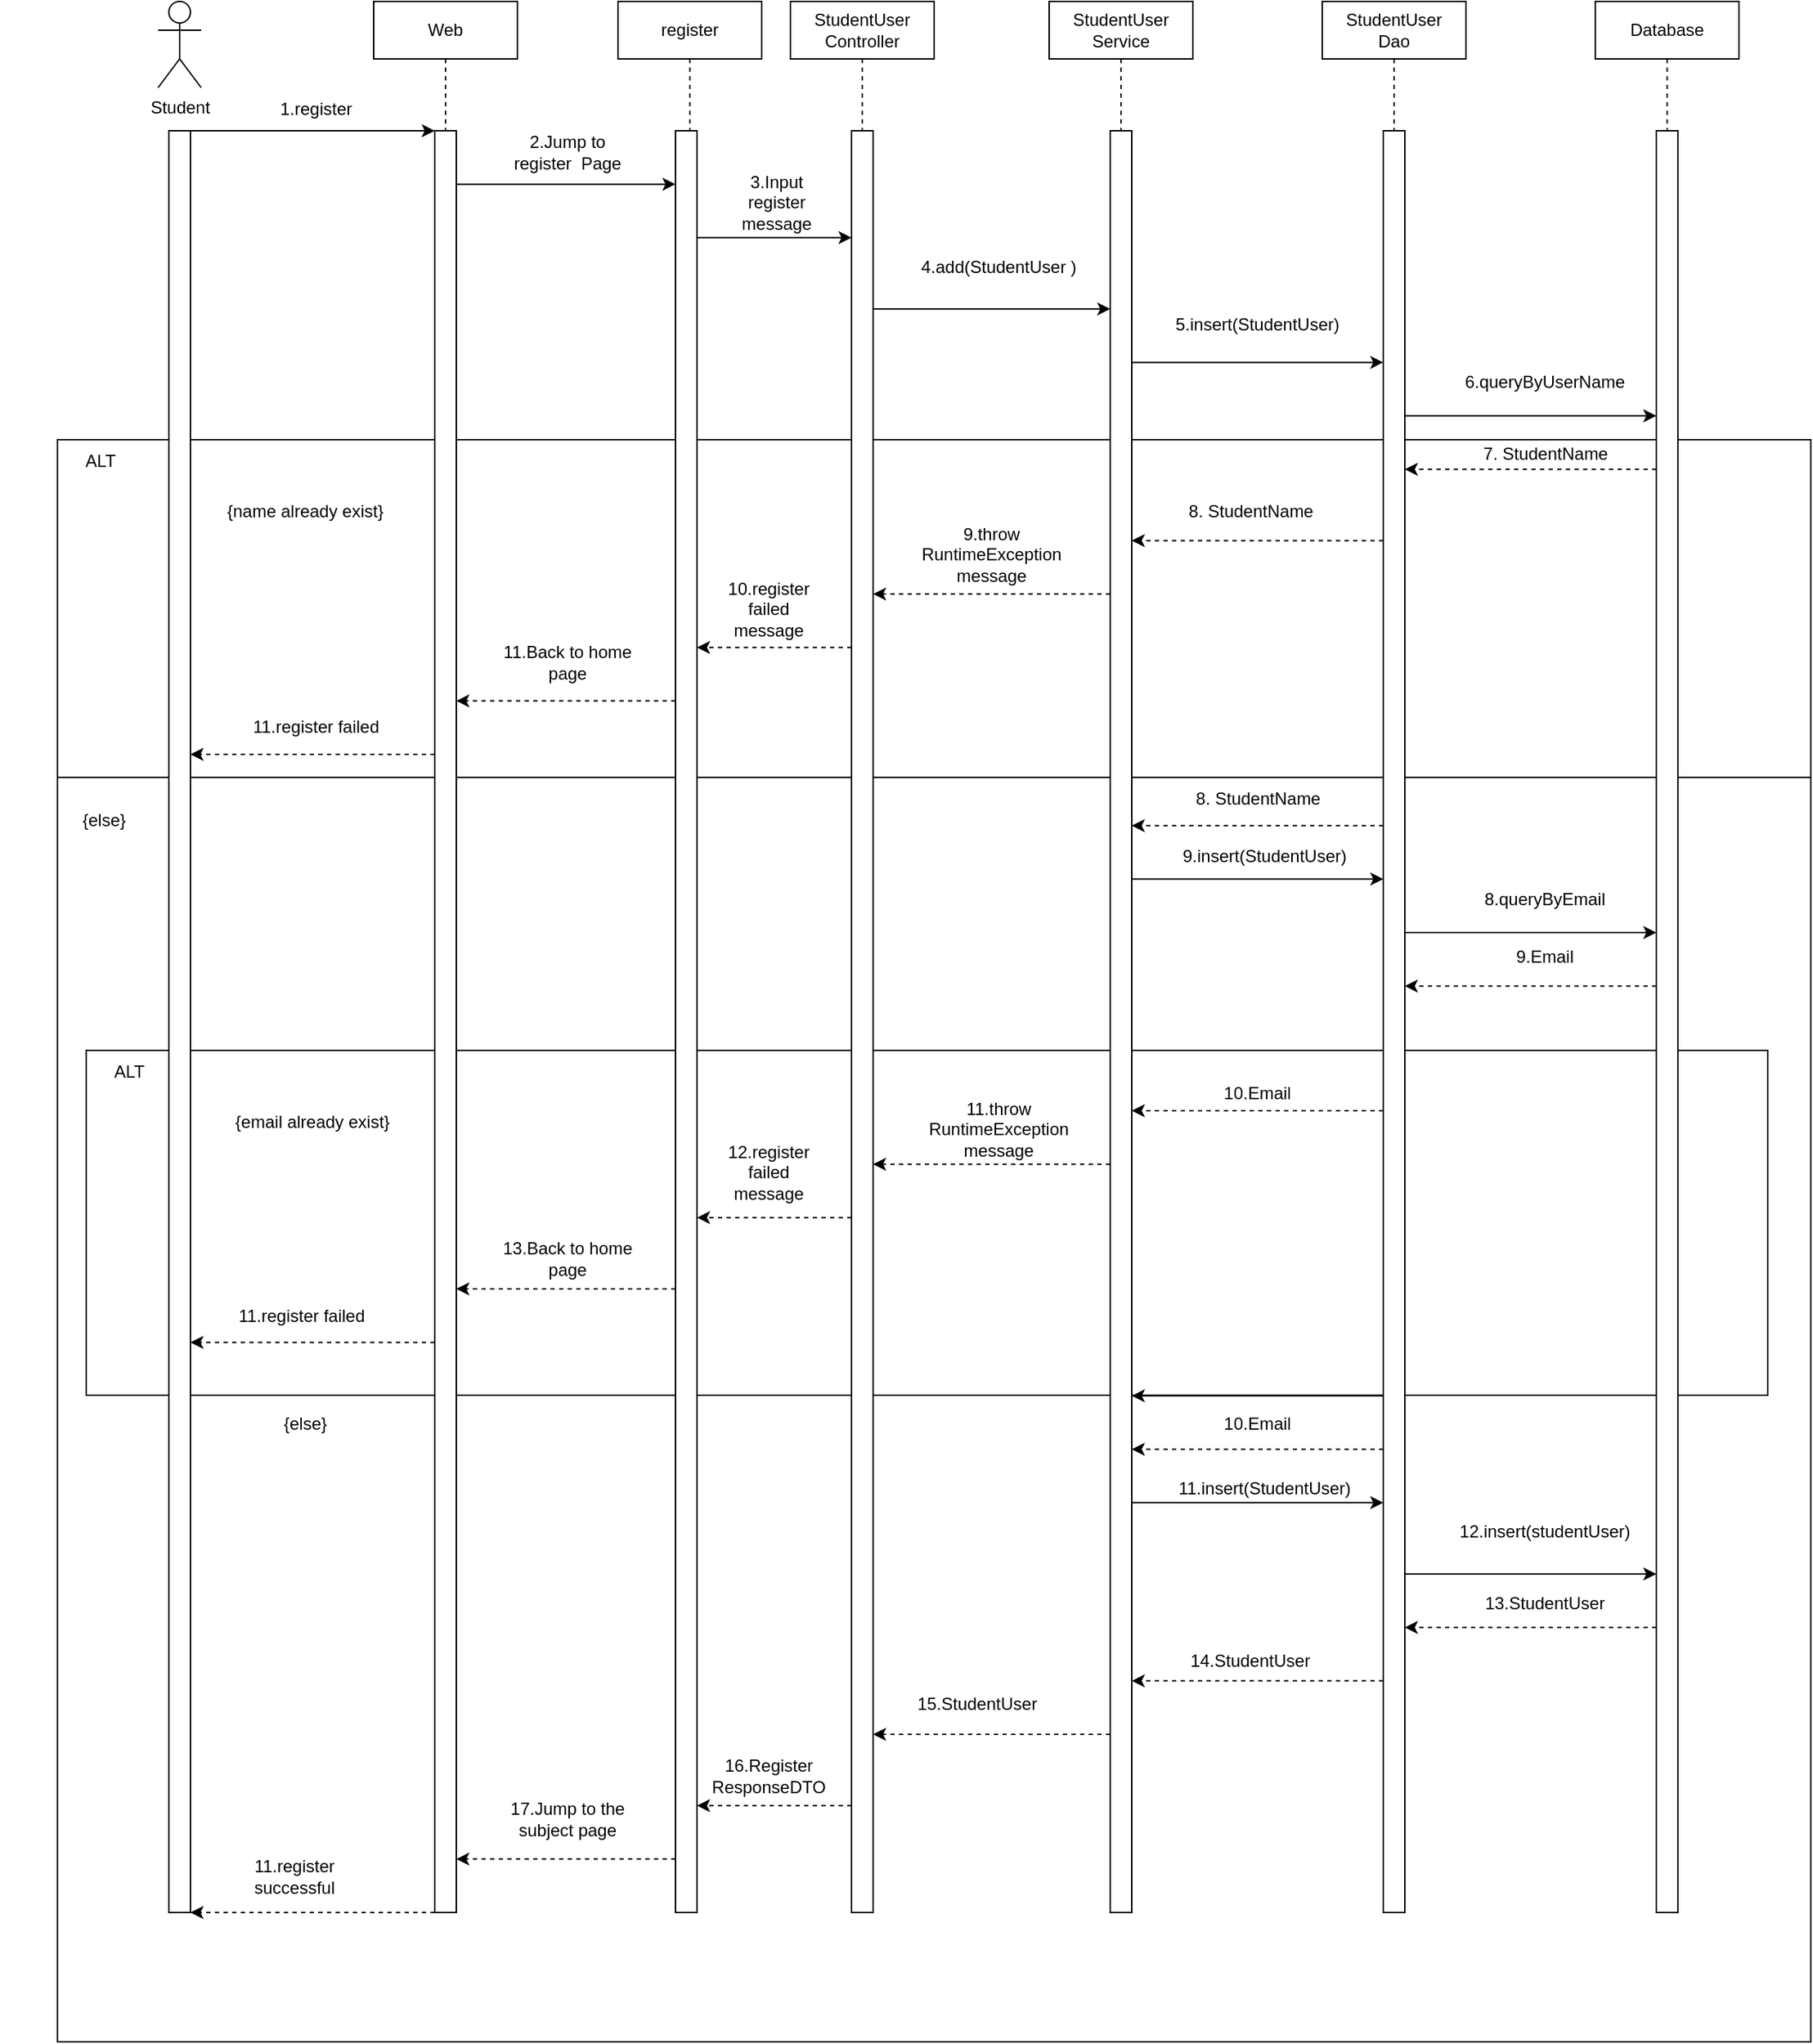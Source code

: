 <mxfile version="21.3.8" type="github">
  <diagram name="Page-1" id="2YBvvXClWsGukQMizWep">
    <mxGraphModel dx="2057" dy="711" grid="1" gridSize="10" guides="1" tooltips="1" connect="1" arrows="1" fold="1" page="1" pageScale="1" pageWidth="850" pageHeight="1100" math="0" shadow="0">
      <root>
        <mxCell id="0" />
        <mxCell id="1" parent="0" />
        <mxCell id="Eow9V9qrAzXgovBorhqP-74" value="" style="rounded=0;whiteSpace=wrap;html=1;movable=1;resizable=1;rotatable=1;deletable=1;editable=1;locked=0;connectable=1;" vertex="1" parent="1">
          <mxGeometry x="-470" y="580" width="1220" height="880" as="geometry" />
        </mxCell>
        <mxCell id="Eow9V9qrAzXgovBorhqP-73" value="" style="rounded=0;whiteSpace=wrap;html=1;" vertex="1" parent="1">
          <mxGeometry x="-470" y="345" width="1220" height="235" as="geometry" />
        </mxCell>
        <mxCell id="aM9ryv3xv72pqoxQDRHE-1" value="StudentUser&lt;br&gt;Controller" style="shape=umlLifeline;perimeter=lifelinePerimeter;whiteSpace=wrap;html=1;container=0;dropTarget=0;collapsible=0;recursiveResize=0;outlineConnect=0;portConstraint=eastwest;newEdgeStyle={&quot;edgeStyle&quot;:&quot;elbowEdgeStyle&quot;,&quot;elbow&quot;:&quot;vertical&quot;,&quot;curved&quot;:0,&quot;rounded&quot;:0};size=40;" parent="1" vertex="1">
          <mxGeometry x="40" y="40" width="100" height="550" as="geometry" />
        </mxCell>
        <mxCell id="Eow9V9qrAzXgovBorhqP-82" value="" style="rounded=0;whiteSpace=wrap;html=1;" vertex="1" parent="1">
          <mxGeometry x="-450" y="770" width="1170" height="240" as="geometry" />
        </mxCell>
        <mxCell id="aM9ryv3xv72pqoxQDRHE-5" value="StudentUser&lt;br&gt;Service" style="shape=umlLifeline;perimeter=lifelinePerimeter;whiteSpace=wrap;html=1;container=0;dropTarget=0;collapsible=0;recursiveResize=0;outlineConnect=0;portConstraint=eastwest;newEdgeStyle={&quot;edgeStyle&quot;:&quot;elbowEdgeStyle&quot;,&quot;elbow&quot;:&quot;vertical&quot;,&quot;curved&quot;:0,&quot;rounded&quot;:0};" parent="1" vertex="1">
          <mxGeometry x="220" y="40" width="100" height="540" as="geometry" />
        </mxCell>
        <mxCell id="Eow9V9qrAzXgovBorhqP-1" value="StudentUser&lt;br&gt;Dao" style="shape=umlLifeline;perimeter=lifelinePerimeter;whiteSpace=wrap;html=1;container=0;dropTarget=0;collapsible=0;recursiveResize=0;outlineConnect=0;portConstraint=eastwest;newEdgeStyle={&quot;edgeStyle&quot;:&quot;elbowEdgeStyle&quot;,&quot;elbow&quot;:&quot;vertical&quot;,&quot;curved&quot;:0,&quot;rounded&quot;:0};" vertex="1" parent="1">
          <mxGeometry x="410" y="40" width="100" height="870" as="geometry" />
        </mxCell>
        <mxCell id="Eow9V9qrAzXgovBorhqP-3" value="Database" style="shape=umlLifeline;perimeter=lifelinePerimeter;whiteSpace=wrap;html=1;container=0;dropTarget=0;collapsible=0;recursiveResize=0;outlineConnect=0;portConstraint=eastwest;newEdgeStyle={&quot;edgeStyle&quot;:&quot;elbowEdgeStyle&quot;,&quot;elbow&quot;:&quot;vertical&quot;,&quot;curved&quot;:0,&quot;rounded&quot;:0};" vertex="1" parent="1">
          <mxGeometry x="600" y="40" width="100" height="860" as="geometry" />
        </mxCell>
        <mxCell id="Eow9V9qrAzXgovBorhqP-5" value="Student" style="shape=umlActor;verticalLabelPosition=bottom;verticalAlign=top;html=1;outlineConnect=0;" vertex="1" parent="1">
          <mxGeometry x="-400" y="40" width="30" height="60" as="geometry" />
        </mxCell>
        <mxCell id="Eow9V9qrAzXgovBorhqP-17" value="1.register" style="text;html=1;strokeColor=none;fillColor=none;align=center;verticalAlign=middle;whiteSpace=wrap;rounded=0;" vertex="1" parent="1">
          <mxGeometry x="-320" y="100" width="60" height="30" as="geometry" />
        </mxCell>
        <mxCell id="Eow9V9qrAzXgovBorhqP-18" value="register" style="shape=umlLifeline;perimeter=lifelinePerimeter;whiteSpace=wrap;html=1;container=0;dropTarget=0;collapsible=0;recursiveResize=0;outlineConnect=0;portConstraint=eastwest;newEdgeStyle={&quot;edgeStyle&quot;:&quot;elbowEdgeStyle&quot;,&quot;elbow&quot;:&quot;vertical&quot;,&quot;curved&quot;:0,&quot;rounded&quot;:0};size=40;" vertex="1" parent="1">
          <mxGeometry x="-80" y="40" width="100" height="550" as="geometry" />
        </mxCell>
        <mxCell id="Eow9V9qrAzXgovBorhqP-19" value="Web" style="shape=umlLifeline;perimeter=lifelinePerimeter;whiteSpace=wrap;html=1;container=0;dropTarget=0;collapsible=0;recursiveResize=0;outlineConnect=0;portConstraint=eastwest;newEdgeStyle={&quot;edgeStyle&quot;:&quot;elbowEdgeStyle&quot;,&quot;elbow&quot;:&quot;vertical&quot;,&quot;curved&quot;:0,&quot;rounded&quot;:0};size=40;" vertex="1" parent="1">
          <mxGeometry x="-250" y="40" width="100" height="550" as="geometry" />
        </mxCell>
        <mxCell id="Eow9V9qrAzXgovBorhqP-30" value="2.Jump to&lt;br&gt;register&amp;nbsp; Page" style="text;html=1;strokeColor=none;fillColor=none;align=center;verticalAlign=middle;whiteSpace=wrap;rounded=0;" vertex="1" parent="1">
          <mxGeometry x="-180" y="110" width="130" height="70" as="geometry" />
        </mxCell>
        <mxCell id="Eow9V9qrAzXgovBorhqP-49" value="3.Input&lt;br&gt;register&lt;br&gt;message" style="text;html=1;align=center;verticalAlign=middle;resizable=0;points=[];autosize=1;strokeColor=none;fillColor=none;" vertex="1" parent="1">
          <mxGeometry x="-5" y="150" width="70" height="60" as="geometry" />
        </mxCell>
        <mxCell id="Eow9V9qrAzXgovBorhqP-51" value="4.add(StudentUser )" style="text;html=1;strokeColor=none;fillColor=none;align=center;verticalAlign=middle;whiteSpace=wrap;rounded=0;" vertex="1" parent="1">
          <mxGeometry x="120" y="210" width="130" height="30" as="geometry" />
        </mxCell>
        <mxCell id="Eow9V9qrAzXgovBorhqP-53" value="5.insert(StudentUser&lt;span style=&quot;background-color: initial;&quot;&gt;)&lt;/span&gt;" style="text;html=1;strokeColor=none;fillColor=none;align=center;verticalAlign=middle;whiteSpace=wrap;rounded=0;" vertex="1" parent="1">
          <mxGeometry x="300" y="250" width="130" height="30" as="geometry" />
        </mxCell>
        <mxCell id="Eow9V9qrAzXgovBorhqP-58" value="6.queryByUserName" style="text;html=1;strokeColor=none;fillColor=none;align=center;verticalAlign=middle;whiteSpace=wrap;rounded=0;" vertex="1" parent="1">
          <mxGeometry x="500" y="290" width="130" height="30" as="geometry" />
        </mxCell>
        <mxCell id="Eow9V9qrAzXgovBorhqP-61" value="7. StudentName" style="text;html=1;align=center;verticalAlign=middle;resizable=0;points=[];autosize=1;strokeColor=none;fillColor=none;" vertex="1" parent="1">
          <mxGeometry x="510" y="340" width="110" height="30" as="geometry" />
        </mxCell>
        <mxCell id="Eow9V9qrAzXgovBorhqP-70" value="9.throw&lt;br&gt;RuntimeException&lt;br&gt;message" style="text;html=1;strokeColor=none;fillColor=none;align=center;verticalAlign=middle;whiteSpace=wrap;rounded=0;" vertex="1" parent="1">
          <mxGeometry x="150" y="410" width="60" height="30" as="geometry" />
        </mxCell>
        <mxCell id="Eow9V9qrAzXgovBorhqP-71" value="10.register failed message" style="text;html=1;strokeColor=none;fillColor=none;align=center;verticalAlign=middle;whiteSpace=wrap;rounded=0;" vertex="1" parent="1">
          <mxGeometry x="-5" y="447.5" width="60" height="30" as="geometry" />
        </mxCell>
        <mxCell id="Eow9V9qrAzXgovBorhqP-72" value="11.Back to home page" style="text;html=1;strokeColor=none;fillColor=none;align=center;verticalAlign=middle;whiteSpace=wrap;rounded=0;" vertex="1" parent="1">
          <mxGeometry x="-170" y="485" width="110" height="30" as="geometry" />
        </mxCell>
        <mxCell id="Eow9V9qrAzXgovBorhqP-79" value="11.throw&lt;br&gt;RuntimeException&lt;br&gt;message" style="text;html=1;strokeColor=none;fillColor=none;align=center;verticalAlign=middle;whiteSpace=wrap;rounded=0;" vertex="1" parent="1">
          <mxGeometry x="155" y="810" width="60" height="30" as="geometry" />
        </mxCell>
        <mxCell id="Eow9V9qrAzXgovBorhqP-81" value="13.Back to home page" style="text;html=1;strokeColor=none;fillColor=none;align=center;verticalAlign=middle;whiteSpace=wrap;rounded=0;" vertex="1" parent="1">
          <mxGeometry x="-170" y="900" width="110" height="30" as="geometry" />
        </mxCell>
        <mxCell id="Eow9V9qrAzXgovBorhqP-90" value="17.Jump to the subject page" style="text;html=1;strokeColor=none;fillColor=none;align=center;verticalAlign=middle;whiteSpace=wrap;rounded=0;" vertex="1" parent="1">
          <mxGeometry x="-170" y="1290" width="110" height="30" as="geometry" />
        </mxCell>
        <mxCell id="Eow9V9qrAzXgovBorhqP-108" style="edgeStyle=orthogonalEdgeStyle;rounded=0;orthogonalLoop=1;jettySize=auto;html=1;exitX=1;exitY=0.03;exitDx=0;exitDy=0;exitPerimeter=0;entryX=0;entryY=0.03;entryDx=0;entryDy=0;entryPerimeter=0;" edge="1" parent="1" source="Eow9V9qrAzXgovBorhqP-92" target="Eow9V9qrAzXgovBorhqP-93">
          <mxGeometry relative="1" as="geometry" />
        </mxCell>
        <mxCell id="Eow9V9qrAzXgovBorhqP-184" style="edgeStyle=orthogonalEdgeStyle;rounded=0;orthogonalLoop=1;jettySize=auto;html=1;exitX=0;exitY=0.35;exitDx=0;exitDy=0;exitPerimeter=0;entryX=1;entryY=0.35;entryDx=0;entryDy=0;entryPerimeter=0;dashed=1;" edge="1" parent="1" source="Eow9V9qrAzXgovBorhqP-92" target="Eow9V9qrAzXgovBorhqP-98">
          <mxGeometry relative="1" as="geometry" />
        </mxCell>
        <mxCell id="Eow9V9qrAzXgovBorhqP-186" style="edgeStyle=orthogonalEdgeStyle;rounded=0;orthogonalLoop=1;jettySize=auto;html=1;exitX=0;exitY=0.68;exitDx=0;exitDy=0;exitPerimeter=0;entryX=1;entryY=0.68;entryDx=0;entryDy=0;entryPerimeter=0;dashed=1;" edge="1" parent="1" source="Eow9V9qrAzXgovBorhqP-92" target="Eow9V9qrAzXgovBorhqP-98">
          <mxGeometry relative="1" as="geometry" />
        </mxCell>
        <mxCell id="Eow9V9qrAzXgovBorhqP-188" style="edgeStyle=orthogonalEdgeStyle;rounded=0;orthogonalLoop=1;jettySize=auto;html=1;exitX=0;exitY=1;exitDx=0;exitDy=0;exitPerimeter=0;entryX=1;entryY=1;entryDx=0;entryDy=0;entryPerimeter=0;dashed=1;" edge="1" parent="1" source="Eow9V9qrAzXgovBorhqP-92" target="Eow9V9qrAzXgovBorhqP-98">
          <mxGeometry relative="1" as="geometry">
            <Array as="points">
              <mxPoint x="-270" y="1370" />
              <mxPoint x="-270" y="1370" />
            </Array>
          </mxGeometry>
        </mxCell>
        <mxCell id="Eow9V9qrAzXgovBorhqP-92" value="" style="rounded=0;whiteSpace=wrap;html=1;points=[[0,0,0,0,0],[0,0.03,0,0,0],[0,0.06,0,0,0],[0,0.1,0,0,0],[0,0.13,0,0,0],[0,0.16,0,0,0],[0,0.19,0,0,0],[0,0.23,0,0,0],[0,0.25,0,0,0],[0,0.26,0,0,0],[0,0.29,0,0,0],[0,0.32,0,0,0],[0,0.35,0,0,0],[0,0.39,0,0,0],[0,0.42,0,0,0],[0,0.45,0,0,0],[0,0.48,0,0,0],[0,0.5,0,0,0],[0,0.52,0,0,0],[0,0.55,0,0,0],[0,0.58,0,0,0],[0,0.61,0,0,0],[0,0.65,0,0,0],[0,0.68,0,0,0],[0,0.71,0,0,0],[0,0.74,0,0,0],[0,0.75,0,0,0],[0,0.77,0,0,0],[0,0.81,0,0,0],[0,0.84,0,0,0],[0,0.87,0,0,0],[0,0.9,0,0,0],[0,0.94,0,0,0],[0,0.97,0,0,0],[0,1,0,0,0],[0.25,0,0,0,0],[0.25,1,0,0,0],[0.5,0,0,0,0],[0.5,1,0,0,0],[0.75,0,0,0,0],[0.75,1,0,0,0],[1,0,0,0,0],[1,0.03,0,0,0],[1,0.06,0,0,0],[1,0.1,0,0,0],[1,0.13,0,0,0],[1,0.16,0,0,0],[1,0.19,0,0,0],[1,0.23,0,0,0],[1,0.25,0,0,0],[1,0.26,0,0,0],[1,0.29,0,0,0],[1,0.32,0,0,0],[1,0.35,0,0,0],[1,0.39,0,0,0],[1,0.42,0,0,0],[1,0.45,0,0,0],[1,0.48,0,0,0],[1,0.5,0,0,0],[1,0.52,0,0,0],[1,0.55,0,0,0],[1,0.58,0,0,0],[1,0.61,0,0,0],[1,0.65,0,0,0],[1,0.68,0,0,0],[1,0.71,0,0,0],[1,0.74,0,0,0],[1,0.75,0,0,0],[1,0.77,0,0,0],[1,0.81,0,0,0],[1,0.84,0,0,0],[1,0.87,0,0,0],[1,0.9,0,0,0],[1,0.94,0,0,0],[1,0.97,0,0,0],[1,1,0,0,0]];" vertex="1" parent="1">
          <mxGeometry x="-207.5" y="130" width="15" height="1240" as="geometry" />
        </mxCell>
        <mxCell id="Eow9V9qrAzXgovBorhqP-109" style="edgeStyle=orthogonalEdgeStyle;rounded=0;orthogonalLoop=1;jettySize=auto;html=1;exitX=1;exitY=0.06;exitDx=0;exitDy=0;exitPerimeter=0;entryX=0;entryY=0.06;entryDx=0;entryDy=0;entryPerimeter=0;" edge="1" parent="1" source="Eow9V9qrAzXgovBorhqP-93" target="Eow9V9qrAzXgovBorhqP-99">
          <mxGeometry relative="1" as="geometry" />
        </mxCell>
        <mxCell id="Eow9V9qrAzXgovBorhqP-117" style="edgeStyle=orthogonalEdgeStyle;rounded=0;orthogonalLoop=1;jettySize=auto;html=1;exitX=0;exitY=0.32;exitDx=0;exitDy=0;exitPerimeter=0;entryX=1;entryY=0.32;entryDx=0;entryDy=0;entryPerimeter=0;dashed=1;" edge="1" parent="1" source="Eow9V9qrAzXgovBorhqP-93" target="Eow9V9qrAzXgovBorhqP-92">
          <mxGeometry relative="1" as="geometry" />
        </mxCell>
        <mxCell id="Eow9V9qrAzXgovBorhqP-165" style="edgeStyle=orthogonalEdgeStyle;rounded=0;orthogonalLoop=1;jettySize=auto;html=1;exitX=0;exitY=0.65;exitDx=0;exitDy=0;exitPerimeter=0;entryX=1;entryY=0.65;entryDx=0;entryDy=0;entryPerimeter=0;dashed=1;" edge="1" parent="1" source="Eow9V9qrAzXgovBorhqP-93" target="Eow9V9qrAzXgovBorhqP-92">
          <mxGeometry relative="1" as="geometry" />
        </mxCell>
        <mxCell id="Eow9V9qrAzXgovBorhqP-175" style="edgeStyle=orthogonalEdgeStyle;rounded=0;orthogonalLoop=1;jettySize=auto;html=1;exitX=0;exitY=0.97;exitDx=0;exitDy=0;exitPerimeter=0;entryX=1;entryY=0.97;entryDx=0;entryDy=0;entryPerimeter=0;dashed=1;" edge="1" parent="1" source="Eow9V9qrAzXgovBorhqP-93" target="Eow9V9qrAzXgovBorhqP-92">
          <mxGeometry relative="1" as="geometry" />
        </mxCell>
        <mxCell id="Eow9V9qrAzXgovBorhqP-98" value="" style="rounded=0;whiteSpace=wrap;html=1;points=[[0,0,0,0,0],[0,0.03,0,0,0],[0,0.06,0,0,0],[0,0.1,0,0,0],[0,0.13,0,0,0],[0,0.16,0,0,0],[0,0.19,0,0,0],[0,0.23,0,0,0],[0,0.25,0,0,0],[0,0.26,0,0,0],[0,0.29,0,0,0],[0,0.32,0,0,0],[0,0.35,0,0,0],[0,0.39,0,0,0],[0,0.42,0,0,0],[0,0.45,0,0,0],[0,0.48,0,0,0],[0,0.5,0,0,0],[0,0.52,0,0,0],[0,0.55,0,0,0],[0,0.58,0,0,0],[0,0.61,0,0,0],[0,0.65,0,0,0],[0,0.68,0,0,0],[0,0.71,0,0,0],[0,0.74,0,0,0],[0,0.75,0,0,0],[0,0.77,0,0,0],[0,0.81,0,0,0],[0,0.84,0,0,0],[0,0.87,0,0,0],[0,0.9,0,0,0],[0,0.94,0,0,0],[0,0.97,0,0,0],[0,1,0,0,0],[0.25,0,0,0,0],[0.25,1,0,0,0],[0.5,0,0,0,0],[0.5,1,0,0,0],[0.75,0,0,0,0],[0.75,1,0,0,0],[1,0,0,0,0],[1,0.03,0,0,0],[1,0.06,0,0,0],[1,0.1,0,0,0],[1,0.13,0,0,0],[1,0.16,0,0,0],[1,0.19,0,0,0],[1,0.23,0,0,0],[1,0.25,0,0,0],[1,0.26,0,0,0],[1,0.29,0,0,0],[1,0.32,0,0,0],[1,0.35,0,0,0],[1,0.39,0,0,0],[1,0.42,0,0,0],[1,0.45,0,0,0],[1,0.48,0,0,0],[1,0.5,0,0,0],[1,0.52,0,0,0],[1,0.55,0,0,0],[1,0.58,0,0,0],[1,0.61,0,0,0],[1,0.65,0,0,0],[1,0.68,0,0,0],[1,0.71,0,0,0],[1,0.74,0,0,0],[1,0.75,0,0,0],[1,0.77,0,0,0],[1,0.81,0,0,0],[1,0.84,0,0,0],[1,0.87,0,0,0],[1,0.9,0,0,0],[1,0.94,0,0,0],[1,0.97,0,0,0],[1,1,0,0,0]];" vertex="1" parent="1">
          <mxGeometry x="-392.5" y="130" width="15" height="1240" as="geometry" />
        </mxCell>
        <mxCell id="Eow9V9qrAzXgovBorhqP-93" value="" style="rounded=0;whiteSpace=wrap;html=1;points=[[0,0,0,0,0],[0,0.03,0,0,0],[0,0.06,0,0,0],[0,0.1,0,0,0],[0,0.13,0,0,0],[0,0.16,0,0,0],[0,0.19,0,0,0],[0,0.23,0,0,0],[0,0.25,0,0,0],[0,0.26,0,0,0],[0,0.29,0,0,0],[0,0.32,0,0,0],[0,0.35,0,0,0],[0,0.39,0,0,0],[0,0.42,0,0,0],[0,0.45,0,0,0],[0,0.48,0,0,0],[0,0.5,0,0,0],[0,0.52,0,0,0],[0,0.55,0,0,0],[0,0.58,0,0,0],[0,0.61,0,0,0],[0,0.65,0,0,0],[0,0.68,0,0,0],[0,0.71,0,0,0],[0,0.74,0,0,0],[0,0.75,0,0,0],[0,0.77,0,0,0],[0,0.81,0,0,0],[0,0.84,0,0,0],[0,0.87,0,0,0],[0,0.9,0,0,0],[0,0.94,0,0,0],[0,0.97,0,0,0],[0,1,0,0,0],[0.25,0,0,0,0],[0.25,1,0,0,0],[0.5,0,0,0,0],[0.5,1,0,0,0],[0.75,0,0,0,0],[0.75,1,0,0,0],[1,0,0,0,0],[1,0.03,0,0,0],[1,0.06,0,0,0],[1,0.1,0,0,0],[1,0.13,0,0,0],[1,0.16,0,0,0],[1,0.19,0,0,0],[1,0.23,0,0,0],[1,0.25,0,0,0],[1,0.26,0,0,0],[1,0.29,0,0,0],[1,0.32,0,0,0],[1,0.35,0,0,0],[1,0.39,0,0,0],[1,0.42,0,0,0],[1,0.45,0,0,0],[1,0.48,0,0,0],[1,0.5,0,0,0],[1,0.52,0,0,0],[1,0.55,0,0,0],[1,0.58,0,0,0],[1,0.61,0,0,0],[1,0.65,0,0,0],[1,0.68,0,0,0],[1,0.71,0,0,0],[1,0.74,0,0,0],[1,0.75,0,0,0],[1,0.77,0,0,0],[1,0.81,0,0,0],[1,0.84,0,0,0],[1,0.87,0,0,0],[1,0.9,0,0,0],[1,0.94,0,0,0],[1,0.97,0,0,0],[1,1,0,0,0]];" vertex="1" parent="1">
          <mxGeometry x="-40" y="130" width="15" height="1240" as="geometry" />
        </mxCell>
        <mxCell id="Eow9V9qrAzXgovBorhqP-107" style="edgeStyle=orthogonalEdgeStyle;rounded=0;orthogonalLoop=1;jettySize=auto;html=1;exitX=1;exitY=0;exitDx=0;exitDy=0;entryX=0;entryY=0;entryDx=0;entryDy=0;entryPerimeter=0;" edge="1" parent="1" source="Eow9V9qrAzXgovBorhqP-98" target="Eow9V9qrAzXgovBorhqP-92">
          <mxGeometry relative="1" as="geometry">
            <Array as="points">
              <mxPoint x="-230" y="130" />
              <mxPoint x="-230" y="130" />
            </Array>
          </mxGeometry>
        </mxCell>
        <mxCell id="Eow9V9qrAzXgovBorhqP-110" style="edgeStyle=orthogonalEdgeStyle;rounded=0;orthogonalLoop=1;jettySize=auto;html=1;exitX=1;exitY=0.1;exitDx=0;exitDy=0;exitPerimeter=0;entryX=0;entryY=0.1;entryDx=0;entryDy=0;entryPerimeter=0;" edge="1" parent="1" source="Eow9V9qrAzXgovBorhqP-99" target="Eow9V9qrAzXgovBorhqP-100">
          <mxGeometry relative="1" as="geometry" />
        </mxCell>
        <mxCell id="Eow9V9qrAzXgovBorhqP-116" style="edgeStyle=orthogonalEdgeStyle;rounded=0;orthogonalLoop=1;jettySize=auto;html=1;exitX=0;exitY=0.29;exitDx=0;exitDy=0;exitPerimeter=0;entryX=1;entryY=0.29;entryDx=0;entryDy=0;entryPerimeter=0;dashed=1;" edge="1" parent="1" source="Eow9V9qrAzXgovBorhqP-99" target="Eow9V9qrAzXgovBorhqP-93">
          <mxGeometry relative="1" as="geometry" />
        </mxCell>
        <mxCell id="Eow9V9qrAzXgovBorhqP-164" style="edgeStyle=orthogonalEdgeStyle;rounded=0;orthogonalLoop=1;jettySize=auto;html=1;exitX=0;exitY=0.61;exitDx=0;exitDy=0;exitPerimeter=0;entryX=1;entryY=0.61;entryDx=0;entryDy=0;entryPerimeter=0;dashed=1;" edge="1" parent="1" source="Eow9V9qrAzXgovBorhqP-99" target="Eow9V9qrAzXgovBorhqP-93">
          <mxGeometry relative="1" as="geometry" />
        </mxCell>
        <mxCell id="Eow9V9qrAzXgovBorhqP-173" style="edgeStyle=orthogonalEdgeStyle;rounded=0;orthogonalLoop=1;jettySize=auto;html=1;exitX=0;exitY=0.94;exitDx=0;exitDy=0;exitPerimeter=0;entryX=1;entryY=0.94;entryDx=0;entryDy=0;entryPerimeter=0;dashed=1;" edge="1" parent="1" source="Eow9V9qrAzXgovBorhqP-99" target="Eow9V9qrAzXgovBorhqP-93">
          <mxGeometry relative="1" as="geometry" />
        </mxCell>
        <mxCell id="Eow9V9qrAzXgovBorhqP-99" value="" style="rounded=0;whiteSpace=wrap;html=1;points=[[0,0,0,0,0],[0,0.03,0,0,0],[0,0.06,0,0,0],[0,0.1,0,0,0],[0,0.13,0,0,0],[0,0.16,0,0,0],[0,0.19,0,0,0],[0,0.23,0,0,0],[0,0.25,0,0,0],[0,0.26,0,0,0],[0,0.29,0,0,0],[0,0.32,0,0,0],[0,0.35,0,0,0],[0,0.39,0,0,0],[0,0.42,0,0,0],[0,0.45,0,0,0],[0,0.48,0,0,0],[0,0.5,0,0,0],[0,0.52,0,0,0],[0,0.55,0,0,0],[0,0.58,0,0,0],[0,0.61,0,0,0],[0,0.65,0,0,0],[0,0.68,0,0,0],[0,0.71,0,0,0],[0,0.74,0,0,0],[0,0.75,0,0,0],[0,0.77,0,0,0],[0,0.81,0,0,0],[0,0.84,0,0,0],[0,0.87,0,0,0],[0,0.9,0,0,0],[0,0.94,0,0,0],[0,0.97,0,0,0],[0,1,0,0,0],[0.25,0,0,0,0],[0.25,1,0,0,0],[0.5,0,0,0,0],[0.5,1,0,0,0],[0.75,0,0,0,0],[0.75,1,0,0,0],[1,0,0,0,0],[1,0.03,0,0,0],[1,0.06,0,0,0],[1,0.1,0,0,0],[1,0.13,0,0,0],[1,0.16,0,0,0],[1,0.19,0,0,0],[1,0.23,0,0,0],[1,0.25,0,0,0],[1,0.26,0,0,0],[1,0.29,0,0,0],[1,0.32,0,0,0],[1,0.35,0,0,0],[1,0.39,0,0,0],[1,0.42,0,0,0],[1,0.45,0,0,0],[1,0.48,0,0,0],[1,0.5,0,0,0],[1,0.52,0,0,0],[1,0.55,0,0,0],[1,0.58,0,0,0],[1,0.61,0,0,0],[1,0.65,0,0,0],[1,0.68,0,0,0],[1,0.71,0,0,0],[1,0.74,0,0,0],[1,0.75,0,0,0],[1,0.77,0,0,0],[1,0.81,0,0,0],[1,0.84,0,0,0],[1,0.87,0,0,0],[1,0.9,0,0,0],[1,0.94,0,0,0],[1,0.97,0,0,0],[1,1,0,0,0]];" vertex="1" parent="1">
          <mxGeometry x="82.5" y="130" width="15" height="1240" as="geometry" />
        </mxCell>
        <mxCell id="Eow9V9qrAzXgovBorhqP-111" style="edgeStyle=orthogonalEdgeStyle;rounded=0;orthogonalLoop=1;jettySize=auto;html=1;exitX=1;exitY=0.13;exitDx=0;exitDy=0;exitPerimeter=0;entryX=0;entryY=0.13;entryDx=0;entryDy=0;entryPerimeter=0;" edge="1" parent="1" source="Eow9V9qrAzXgovBorhqP-100" target="Eow9V9qrAzXgovBorhqP-101">
          <mxGeometry relative="1" as="geometry" />
        </mxCell>
        <mxCell id="Eow9V9qrAzXgovBorhqP-115" style="edgeStyle=orthogonalEdgeStyle;rounded=0;orthogonalLoop=1;jettySize=auto;html=1;exitX=0;exitY=0.26;exitDx=0;exitDy=0;exitPerimeter=0;entryX=1;entryY=0.26;entryDx=0;entryDy=0;entryPerimeter=0;dashed=1;" edge="1" parent="1" source="Eow9V9qrAzXgovBorhqP-100" target="Eow9V9qrAzXgovBorhqP-99">
          <mxGeometry relative="1" as="geometry" />
        </mxCell>
        <mxCell id="Eow9V9qrAzXgovBorhqP-126" style="edgeStyle=orthogonalEdgeStyle;rounded=0;orthogonalLoop=1;jettySize=auto;html=1;exitX=1;exitY=0.42;exitDx=0;exitDy=0;exitPerimeter=0;entryX=0;entryY=0.42;entryDx=0;entryDy=0;entryPerimeter=0;" edge="1" parent="1" source="Eow9V9qrAzXgovBorhqP-100" target="Eow9V9qrAzXgovBorhqP-101">
          <mxGeometry relative="1" as="geometry" />
        </mxCell>
        <mxCell id="Eow9V9qrAzXgovBorhqP-163" style="edgeStyle=orthogonalEdgeStyle;rounded=0;orthogonalLoop=1;jettySize=auto;html=1;exitX=0;exitY=0.58;exitDx=0;exitDy=0;exitPerimeter=0;entryX=1;entryY=0.58;entryDx=0;entryDy=0;entryPerimeter=0;dashed=1;" edge="1" parent="1" source="Eow9V9qrAzXgovBorhqP-100" target="Eow9V9qrAzXgovBorhqP-99">
          <mxGeometry relative="1" as="geometry" />
        </mxCell>
        <mxCell id="Eow9V9qrAzXgovBorhqP-167" style="edgeStyle=orthogonalEdgeStyle;rounded=0;orthogonalLoop=1;jettySize=auto;html=1;exitX=1;exitY=0.77;exitDx=0;exitDy=0;exitPerimeter=0;entryX=0;entryY=0.77;entryDx=0;entryDy=0;entryPerimeter=0;" edge="1" parent="1" source="Eow9V9qrAzXgovBorhqP-100" target="Eow9V9qrAzXgovBorhqP-101">
          <mxGeometry relative="1" as="geometry" />
        </mxCell>
        <mxCell id="Eow9V9qrAzXgovBorhqP-172" style="edgeStyle=orthogonalEdgeStyle;rounded=0;orthogonalLoop=1;jettySize=auto;html=1;exitX=0;exitY=0.9;exitDx=0;exitDy=0;exitPerimeter=0;entryX=1;entryY=0.9;entryDx=0;entryDy=0;entryPerimeter=0;dashed=1;" edge="1" parent="1" source="Eow9V9qrAzXgovBorhqP-100" target="Eow9V9qrAzXgovBorhqP-99">
          <mxGeometry relative="1" as="geometry" />
        </mxCell>
        <mxCell id="Eow9V9qrAzXgovBorhqP-100" value="" style="rounded=0;whiteSpace=wrap;html=1;points=[[0,0,0,0,0],[0,0.03,0,0,0],[0,0.06,0,0,0],[0,0.1,0,0,0],[0,0.13,0,0,0],[0,0.16,0,0,0],[0,0.19,0,0,0],[0,0.23,0,0,0],[0,0.25,0,0,0],[0,0.26,0,0,0],[0,0.29,0,0,0],[0,0.32,0,0,0],[0,0.35,0,0,0],[0,0.39,0,0,0],[0,0.42,0,0,0],[0,0.45,0,0,0],[0,0.48,0,0,0],[0,0.5,0,0,0],[0,0.52,0,0,0],[0,0.55,0,0,0],[0,0.58,0,0,0],[0,0.61,0,0,0],[0,0.65,0,0,0],[0,0.68,0,0,0],[0,0.71,0,0,0],[0,0.74,0,0,0],[0,0.75,0,0,0],[0,0.77,0,0,0],[0,0.81,0,0,0],[0,0.84,0,0,0],[0,0.87,0,0,0],[0,0.9,0,0,0],[0,0.94,0,0,0],[0,0.97,0,0,0],[0,1,0,0,0],[0.25,0,0,0,0],[0.25,1,0,0,0],[0.5,0,0,0,0],[0.5,1,0,0,0],[0.75,0,0,0,0],[0.75,1,0,0,0],[1,0,0,0,0],[1,0.03,0,0,0],[1,0.06,0,0,0],[1,0.1,0,0,0],[1,0.13,0,0,0],[1,0.16,0,0,0],[1,0.19,0,0,0],[1,0.23,0,0,0],[1,0.25,0,0,0],[1,0.26,0,0,0],[1,0.29,0,0,0],[1,0.32,0,0,0],[1,0.35,0,0,0],[1,0.39,0,0,0],[1,0.42,0,0,0],[1,0.45,0,0,0],[1,0.48,0,0,0],[1,0.5,0,0,0],[1,0.52,0,0,0],[1,0.55,0,0,0],[1,0.58,0,0,0],[1,0.61,0,0,0],[1,0.65,0,0,0],[1,0.68,0,0,0],[1,0.71,0,0,0],[1,0.74,0,0,0],[1,0.75,0,0,0],[1,0.77,0,0,0],[1,0.81,0,0,0],[1,0.84,0,0,0],[1,0.87,0,0,0],[1,0.9,0,0,0],[1,0.94,0,0,0],[1,0.97,0,0,0],[1,1,0,0,0]];" vertex="1" parent="1">
          <mxGeometry x="262.5" y="130" width="15" height="1240" as="geometry" />
        </mxCell>
        <mxCell id="Eow9V9qrAzXgovBorhqP-112" style="edgeStyle=orthogonalEdgeStyle;rounded=0;orthogonalLoop=1;jettySize=auto;html=1;exitX=1;exitY=0.16;exitDx=0;exitDy=0;exitPerimeter=0;entryX=0;entryY=0.16;entryDx=0;entryDy=0;entryPerimeter=0;" edge="1" parent="1" source="Eow9V9qrAzXgovBorhqP-101" target="Eow9V9qrAzXgovBorhqP-102">
          <mxGeometry relative="1" as="geometry" />
        </mxCell>
        <mxCell id="Eow9V9qrAzXgovBorhqP-114" style="edgeStyle=orthogonalEdgeStyle;rounded=0;orthogonalLoop=1;jettySize=auto;html=1;exitX=0;exitY=0.23;exitDx=0;exitDy=0;exitPerimeter=0;entryX=1;entryY=0.23;entryDx=0;entryDy=0;entryPerimeter=0;dashed=1;" edge="1" parent="1" source="Eow9V9qrAzXgovBorhqP-101" target="Eow9V9qrAzXgovBorhqP-100">
          <mxGeometry relative="1" as="geometry" />
        </mxCell>
        <mxCell id="Eow9V9qrAzXgovBorhqP-131" style="edgeStyle=orthogonalEdgeStyle;rounded=0;orthogonalLoop=1;jettySize=auto;html=1;exitX=0;exitY=0.39;exitDx=0;exitDy=0;exitPerimeter=0;entryX=1;entryY=0.39;entryDx=0;entryDy=0;entryPerimeter=0;dashed=1;" edge="1" parent="1" source="Eow9V9qrAzXgovBorhqP-101" target="Eow9V9qrAzXgovBorhqP-100">
          <mxGeometry relative="1" as="geometry" />
        </mxCell>
        <mxCell id="Eow9V9qrAzXgovBorhqP-132" style="edgeStyle=orthogonalEdgeStyle;rounded=0;orthogonalLoop=1;jettySize=auto;html=1;exitX=1;exitY=0.45;exitDx=0;exitDy=0;exitPerimeter=0;entryX=0;entryY=0.45;entryDx=0;entryDy=0;entryPerimeter=0;" edge="1" parent="1" source="Eow9V9qrAzXgovBorhqP-101" target="Eow9V9qrAzXgovBorhqP-102">
          <mxGeometry relative="1" as="geometry" />
        </mxCell>
        <mxCell id="Eow9V9qrAzXgovBorhqP-149" style="edgeStyle=orthogonalEdgeStyle;rounded=0;orthogonalLoop=1;jettySize=auto;html=1;exitX=0;exitY=0.71;exitDx=0;exitDy=0;exitPerimeter=0;entryX=1;entryY=0.71;entryDx=0;entryDy=0;entryPerimeter=0;" edge="1" parent="1" source="Eow9V9qrAzXgovBorhqP-101" target="Eow9V9qrAzXgovBorhqP-100">
          <mxGeometry relative="1" as="geometry" />
        </mxCell>
        <mxCell id="Eow9V9qrAzXgovBorhqP-162" style="edgeStyle=orthogonalEdgeStyle;rounded=0;orthogonalLoop=1;jettySize=auto;html=1;exitX=0;exitY=0.55;exitDx=0;exitDy=0;exitPerimeter=0;entryX=1;entryY=0.55;entryDx=0;entryDy=0;entryPerimeter=0;dashed=1;" edge="1" parent="1" source="Eow9V9qrAzXgovBorhqP-101" target="Eow9V9qrAzXgovBorhqP-100">
          <mxGeometry relative="1" as="geometry" />
        </mxCell>
        <mxCell id="Eow9V9qrAzXgovBorhqP-166" style="edgeStyle=orthogonalEdgeStyle;rounded=0;orthogonalLoop=1;jettySize=auto;html=1;exitX=0;exitY=0.74;exitDx=0;exitDy=0;exitPerimeter=0;entryX=1;entryY=0.74;entryDx=0;entryDy=0;entryPerimeter=0;dashed=1;" edge="1" parent="1" source="Eow9V9qrAzXgovBorhqP-101" target="Eow9V9qrAzXgovBorhqP-100">
          <mxGeometry relative="1" as="geometry" />
        </mxCell>
        <mxCell id="Eow9V9qrAzXgovBorhqP-168" style="edgeStyle=orthogonalEdgeStyle;rounded=0;orthogonalLoop=1;jettySize=auto;html=1;exitX=1;exitY=0.81;exitDx=0;exitDy=0;exitPerimeter=0;entryX=0;entryY=0.81;entryDx=0;entryDy=0;entryPerimeter=0;" edge="1" parent="1" source="Eow9V9qrAzXgovBorhqP-101" target="Eow9V9qrAzXgovBorhqP-102">
          <mxGeometry relative="1" as="geometry" />
        </mxCell>
        <mxCell id="Eow9V9qrAzXgovBorhqP-170" style="edgeStyle=orthogonalEdgeStyle;rounded=0;orthogonalLoop=1;jettySize=auto;html=1;exitX=0;exitY=0.87;exitDx=0;exitDy=0;exitPerimeter=0;entryX=1;entryY=0.87;entryDx=0;entryDy=0;entryPerimeter=0;dashed=1;" edge="1" parent="1" source="Eow9V9qrAzXgovBorhqP-101" target="Eow9V9qrAzXgovBorhqP-100">
          <mxGeometry relative="1" as="geometry" />
        </mxCell>
        <mxCell id="Eow9V9qrAzXgovBorhqP-101" value="" style="rounded=0;whiteSpace=wrap;html=1;points=[[0,0,0,0,0],[0,0.03,0,0,0],[0,0.06,0,0,0],[0,0.1,0,0,0],[0,0.13,0,0,0],[0,0.16,0,0,0],[0,0.19,0,0,0],[0,0.23,0,0,0],[0,0.25,0,0,0],[0,0.26,0,0,0],[0,0.29,0,0,0],[0,0.32,0,0,0],[0,0.35,0,0,0],[0,0.39,0,0,0],[0,0.42,0,0,0],[0,0.45,0,0,0],[0,0.48,0,0,0],[0,0.5,0,0,0],[0,0.52,0,0,0],[0,0.55,0,0,0],[0,0.58,0,0,0],[0,0.61,0,0,0],[0,0.65,0,0,0],[0,0.68,0,0,0],[0,0.71,0,0,0],[0,0.74,0,0,0],[0,0.75,0,0,0],[0,0.77,0,0,0],[0,0.81,0,0,0],[0,0.84,0,0,0],[0,0.87,0,0,0],[0,0.9,0,0,0],[0,0.94,0,0,0],[0,0.97,0,0,0],[0,1,0,0,0],[0.25,0,0,0,0],[0.25,1,0,0,0],[0.5,0,0,0,0],[0.5,1,0,0,0],[0.75,0,0,0,0],[0.75,1,0,0,0],[1,0,0,0,0],[1,0.03,0,0,0],[1,0.06,0,0,0],[1,0.1,0,0,0],[1,0.13,0,0,0],[1,0.16,0,0,0],[1,0.19,0,0,0],[1,0.23,0,0,0],[1,0.25,0,0,0],[1,0.26,0,0,0],[1,0.29,0,0,0],[1,0.32,0,0,0],[1,0.35,0,0,0],[1,0.39,0,0,0],[1,0.42,0,0,0],[1,0.45,0,0,0],[1,0.48,0,0,0],[1,0.5,0,0,0],[1,0.52,0,0,0],[1,0.55,0,0,0],[1,0.58,0,0,0],[1,0.61,0,0,0],[1,0.65,0,0,0],[1,0.68,0,0,0],[1,0.71,0,0,0],[1,0.74,0,0,0],[1,0.75,0,0,0],[1,0.77,0,0,0],[1,0.81,0,0,0],[1,0.84,0,0,0],[1,0.87,0,0,0],[1,0.9,0,0,0],[1,0.94,0,0,0],[1,0.97,0,0,0],[1,1,0,0,0]];" vertex="1" parent="1">
          <mxGeometry x="452.5" y="130" width="15" height="1240" as="geometry" />
        </mxCell>
        <mxCell id="Eow9V9qrAzXgovBorhqP-113" style="edgeStyle=orthogonalEdgeStyle;rounded=0;orthogonalLoop=1;jettySize=auto;html=1;exitX=0;exitY=0.19;exitDx=0;exitDy=0;exitPerimeter=0;entryX=1;entryY=0.19;entryDx=0;entryDy=0;entryPerimeter=0;dashed=1;" edge="1" parent="1" source="Eow9V9qrAzXgovBorhqP-102" target="Eow9V9qrAzXgovBorhqP-101">
          <mxGeometry relative="1" as="geometry" />
        </mxCell>
        <mxCell id="Eow9V9qrAzXgovBorhqP-134" style="edgeStyle=orthogonalEdgeStyle;rounded=0;orthogonalLoop=1;jettySize=auto;html=1;exitX=0;exitY=0.48;exitDx=0;exitDy=0;exitPerimeter=0;entryX=1;entryY=0.48;entryDx=0;entryDy=0;entryPerimeter=0;dashed=1;" edge="1" parent="1" source="Eow9V9qrAzXgovBorhqP-102" target="Eow9V9qrAzXgovBorhqP-101">
          <mxGeometry relative="1" as="geometry" />
        </mxCell>
        <mxCell id="Eow9V9qrAzXgovBorhqP-169" style="edgeStyle=orthogonalEdgeStyle;rounded=0;orthogonalLoop=1;jettySize=auto;html=1;exitX=0;exitY=0.84;exitDx=0;exitDy=0;exitPerimeter=0;entryX=1;entryY=0.84;entryDx=0;entryDy=0;entryPerimeter=0;dashed=1;" edge="1" parent="1" source="Eow9V9qrAzXgovBorhqP-102" target="Eow9V9qrAzXgovBorhqP-101">
          <mxGeometry relative="1" as="geometry" />
        </mxCell>
        <mxCell id="Eow9V9qrAzXgovBorhqP-102" value="" style="rounded=0;whiteSpace=wrap;html=1;points=[[0,0,0,0,0],[0,0.03,0,0,0],[0,0.06,0,0,0],[0,0.1,0,0,0],[0,0.13,0,0,0],[0,0.16,0,0,0],[0,0.19,0,0,0],[0,0.23,0,0,0],[0,0.25,0,0,0],[0,0.26,0,0,0],[0,0.29,0,0,0],[0,0.32,0,0,0],[0,0.35,0,0,0],[0,0.39,0,0,0],[0,0.42,0,0,0],[0,0.45,0,0,0],[0,0.48,0,0,0],[0,0.5,0,0,0],[0,0.52,0,0,0],[0,0.55,0,0,0],[0,0.58,0,0,0],[0,0.61,0,0,0],[0,0.65,0,0,0],[0,0.68,0,0,0],[0,0.71,0,0,0],[0,0.74,0,0,0],[0,0.75,0,0,0],[0,0.77,0,0,0],[0,0.81,0,0,0],[0,0.84,0,0,0],[0,0.87,0,0,0],[0,0.9,0,0,0],[0,0.94,0,0,0],[0,0.97,0,0,0],[0,1,0,0,0],[0.25,0,0,0,0],[0.25,1,0,0,0],[0.5,0,0,0,0],[0.5,1,0,0,0],[0.75,0,0,0,0],[0.75,1,0,0,0],[1,0,0,0,0],[1,0.03,0,0,0],[1,0.06,0,0,0],[1,0.1,0,0,0],[1,0.13,0,0,0],[1,0.16,0,0,0],[1,0.19,0,0,0],[1,0.23,0,0,0],[1,0.25,0,0,0],[1,0.26,0,0,0],[1,0.29,0,0,0],[1,0.32,0,0,0],[1,0.35,0,0,0],[1,0.39,0,0,0],[1,0.42,0,0,0],[1,0.45,0,0,0],[1,0.48,0,0,0],[1,0.5,0,0,0],[1,0.52,0,0,0],[1,0.55,0,0,0],[1,0.58,0,0,0],[1,0.61,0,0,0],[1,0.65,0,0,0],[1,0.68,0,0,0],[1,0.71,0,0,0],[1,0.74,0,0,0],[1,0.75,0,0,0],[1,0.77,0,0,0],[1,0.81,0,0,0],[1,0.84,0,0,0],[1,0.87,0,0,0],[1,0.9,0,0,0],[1,0.94,0,0,0],[1,0.97,0,0,0],[1,1,0,0,0]];" vertex="1" parent="1">
          <mxGeometry x="642.5" y="130" width="15" height="1240" as="geometry" />
        </mxCell>
        <mxCell id="Eow9V9qrAzXgovBorhqP-121" value="ALT" style="text;html=1;strokeColor=none;fillColor=none;align=center;verticalAlign=middle;whiteSpace=wrap;rounded=0;" vertex="1" parent="1">
          <mxGeometry x="-470" y="345" width="60" height="30" as="geometry" />
        </mxCell>
        <mxCell id="Eow9V9qrAzXgovBorhqP-122" value="8. StudentName" style="text;html=1;align=center;verticalAlign=middle;resizable=0;points=[];autosize=1;strokeColor=none;fillColor=none;" vertex="1" parent="1">
          <mxGeometry x="305" y="380" width="110" height="30" as="geometry" />
        </mxCell>
        <mxCell id="Eow9V9qrAzXgovBorhqP-123" value="{name already exist}" style="text;html=1;strokeColor=none;fillColor=none;align=center;verticalAlign=middle;whiteSpace=wrap;rounded=0;" vertex="1" parent="1">
          <mxGeometry x="-370" y="375" width="145" height="40" as="geometry" />
        </mxCell>
        <mxCell id="Eow9V9qrAzXgovBorhqP-128" value="9.insert(StudentUser&lt;span style=&quot;background-color: initial;&quot;&gt;)&lt;/span&gt;" style="text;html=1;strokeColor=none;fillColor=none;align=center;verticalAlign=middle;whiteSpace=wrap;rounded=0;" vertex="1" parent="1">
          <mxGeometry x="305" y="620" width="130" height="30" as="geometry" />
        </mxCell>
        <mxCell id="Eow9V9qrAzXgovBorhqP-130" value="8. StudentName" style="text;html=1;align=center;verticalAlign=middle;resizable=0;points=[];autosize=1;strokeColor=none;fillColor=none;" vertex="1" parent="1">
          <mxGeometry x="310" y="580" width="110" height="30" as="geometry" />
        </mxCell>
        <mxCell id="Eow9V9qrAzXgovBorhqP-133" value="8.queryByEmail" style="text;html=1;strokeColor=none;fillColor=none;align=center;verticalAlign=middle;whiteSpace=wrap;rounded=0;" vertex="1" parent="1">
          <mxGeometry x="500" y="650" width="130" height="30" as="geometry" />
        </mxCell>
        <mxCell id="Eow9V9qrAzXgovBorhqP-135" value="9.Email" style="text;html=1;strokeColor=none;fillColor=none;align=center;verticalAlign=middle;whiteSpace=wrap;rounded=0;" vertex="1" parent="1">
          <mxGeometry x="500" y="690" width="130" height="30" as="geometry" />
        </mxCell>
        <mxCell id="Eow9V9qrAzXgovBorhqP-137" value="10.Email" style="text;html=1;strokeColor=none;fillColor=none;align=center;verticalAlign=middle;whiteSpace=wrap;rounded=0;" vertex="1" parent="1">
          <mxGeometry x="300" y="785" width="130" height="30" as="geometry" />
        </mxCell>
        <mxCell id="Eow9V9qrAzXgovBorhqP-139" value="ALT" style="text;html=1;strokeColor=none;fillColor=none;align=center;verticalAlign=middle;whiteSpace=wrap;rounded=0;" vertex="1" parent="1">
          <mxGeometry x="-450" y="770" width="60" height="30" as="geometry" />
        </mxCell>
        <mxCell id="Eow9V9qrAzXgovBorhqP-140" value="{email already exist}" style="text;html=1;strokeColor=none;fillColor=none;align=center;verticalAlign=middle;whiteSpace=wrap;rounded=0;" vertex="1" parent="1">
          <mxGeometry x="-365" y="800" width="145" height="40" as="geometry" />
        </mxCell>
        <mxCell id="Eow9V9qrAzXgovBorhqP-148" value="10.Email" style="text;html=1;strokeColor=none;fillColor=none;align=center;verticalAlign=middle;whiteSpace=wrap;rounded=0;" vertex="1" parent="1">
          <mxGeometry x="300" y="1015" width="130" height="30" as="geometry" />
        </mxCell>
        <mxCell id="Eow9V9qrAzXgovBorhqP-152" value="11.insert(StudentUser&lt;span style=&quot;background-color: initial;&quot;&gt;)&lt;/span&gt;" style="text;html=1;strokeColor=none;fillColor=none;align=center;verticalAlign=middle;whiteSpace=wrap;rounded=0;" vertex="1" parent="1">
          <mxGeometry x="305" y="1060" width="130" height="30" as="geometry" />
        </mxCell>
        <mxCell id="Eow9V9qrAzXgovBorhqP-154" value="12.insert(studentUser)" style="text;html=1;strokeColor=none;fillColor=none;align=center;verticalAlign=middle;whiteSpace=wrap;rounded=0;" vertex="1" parent="1">
          <mxGeometry x="500" y="1090" width="130" height="30" as="geometry" />
        </mxCell>
        <mxCell id="Eow9V9qrAzXgovBorhqP-156" value="13.StudentUser" style="text;html=1;strokeColor=none;fillColor=none;align=center;verticalAlign=middle;whiteSpace=wrap;rounded=0;" vertex="1" parent="1">
          <mxGeometry x="535" y="1140" width="60" height="30" as="geometry" />
        </mxCell>
        <mxCell id="Eow9V9qrAzXgovBorhqP-158" value="{else}" style="text;html=1;strokeColor=none;fillColor=none;align=center;verticalAlign=middle;whiteSpace=wrap;rounded=0;" vertex="1" parent="1">
          <mxGeometry x="-510" y="590" width="145" height="40" as="geometry" />
        </mxCell>
        <mxCell id="Eow9V9qrAzXgovBorhqP-159" value="{else}" style="text;html=1;strokeColor=none;fillColor=none;align=center;verticalAlign=middle;whiteSpace=wrap;rounded=0;" vertex="1" parent="1">
          <mxGeometry x="-370" y="1010" width="145" height="40" as="geometry" />
        </mxCell>
        <mxCell id="Eow9V9qrAzXgovBorhqP-171" value="14.StudentUser" style="text;html=1;strokeColor=none;fillColor=none;align=center;verticalAlign=middle;whiteSpace=wrap;rounded=0;" vertex="1" parent="1">
          <mxGeometry x="330" y="1180" width="60" height="30" as="geometry" />
        </mxCell>
        <mxCell id="Eow9V9qrAzXgovBorhqP-185" value="11.register failed" style="text;html=1;strokeColor=none;fillColor=none;align=center;verticalAlign=middle;whiteSpace=wrap;rounded=0;" vertex="1" parent="1">
          <mxGeometry x="-345" y="530" width="110" height="30" as="geometry" />
        </mxCell>
        <mxCell id="Eow9V9qrAzXgovBorhqP-187" value="11.register failed" style="text;html=1;strokeColor=none;fillColor=none;align=center;verticalAlign=middle;whiteSpace=wrap;rounded=0;" vertex="1" parent="1">
          <mxGeometry x="-355" y="940" width="110" height="30" as="geometry" />
        </mxCell>
        <mxCell id="Eow9V9qrAzXgovBorhqP-189" value="15.StudentUser" style="text;html=1;strokeColor=none;fillColor=none;align=center;verticalAlign=middle;whiteSpace=wrap;rounded=0;" vertex="1" parent="1">
          <mxGeometry x="140" y="1210" width="60" height="30" as="geometry" />
        </mxCell>
        <mxCell id="Eow9V9qrAzXgovBorhqP-190" value="11.register successful" style="text;html=1;strokeColor=none;fillColor=none;align=center;verticalAlign=middle;whiteSpace=wrap;rounded=0;" vertex="1" parent="1">
          <mxGeometry x="-360" y="1330" width="110" height="30" as="geometry" />
        </mxCell>
        <mxCell id="Eow9V9qrAzXgovBorhqP-192" value="16.Register ResponseDTO" style="text;html=1;strokeColor=none;fillColor=none;align=center;verticalAlign=middle;whiteSpace=wrap;rounded=0;" vertex="1" parent="1">
          <mxGeometry x="-5" y="1260" width="60" height="30" as="geometry" />
        </mxCell>
        <mxCell id="Eow9V9qrAzXgovBorhqP-193" value="12.register failed message" style="text;html=1;strokeColor=none;fillColor=none;align=center;verticalAlign=middle;whiteSpace=wrap;rounded=0;" vertex="1" parent="1">
          <mxGeometry x="-5" y="840" width="60" height="30" as="geometry" />
        </mxCell>
      </root>
    </mxGraphModel>
  </diagram>
</mxfile>
